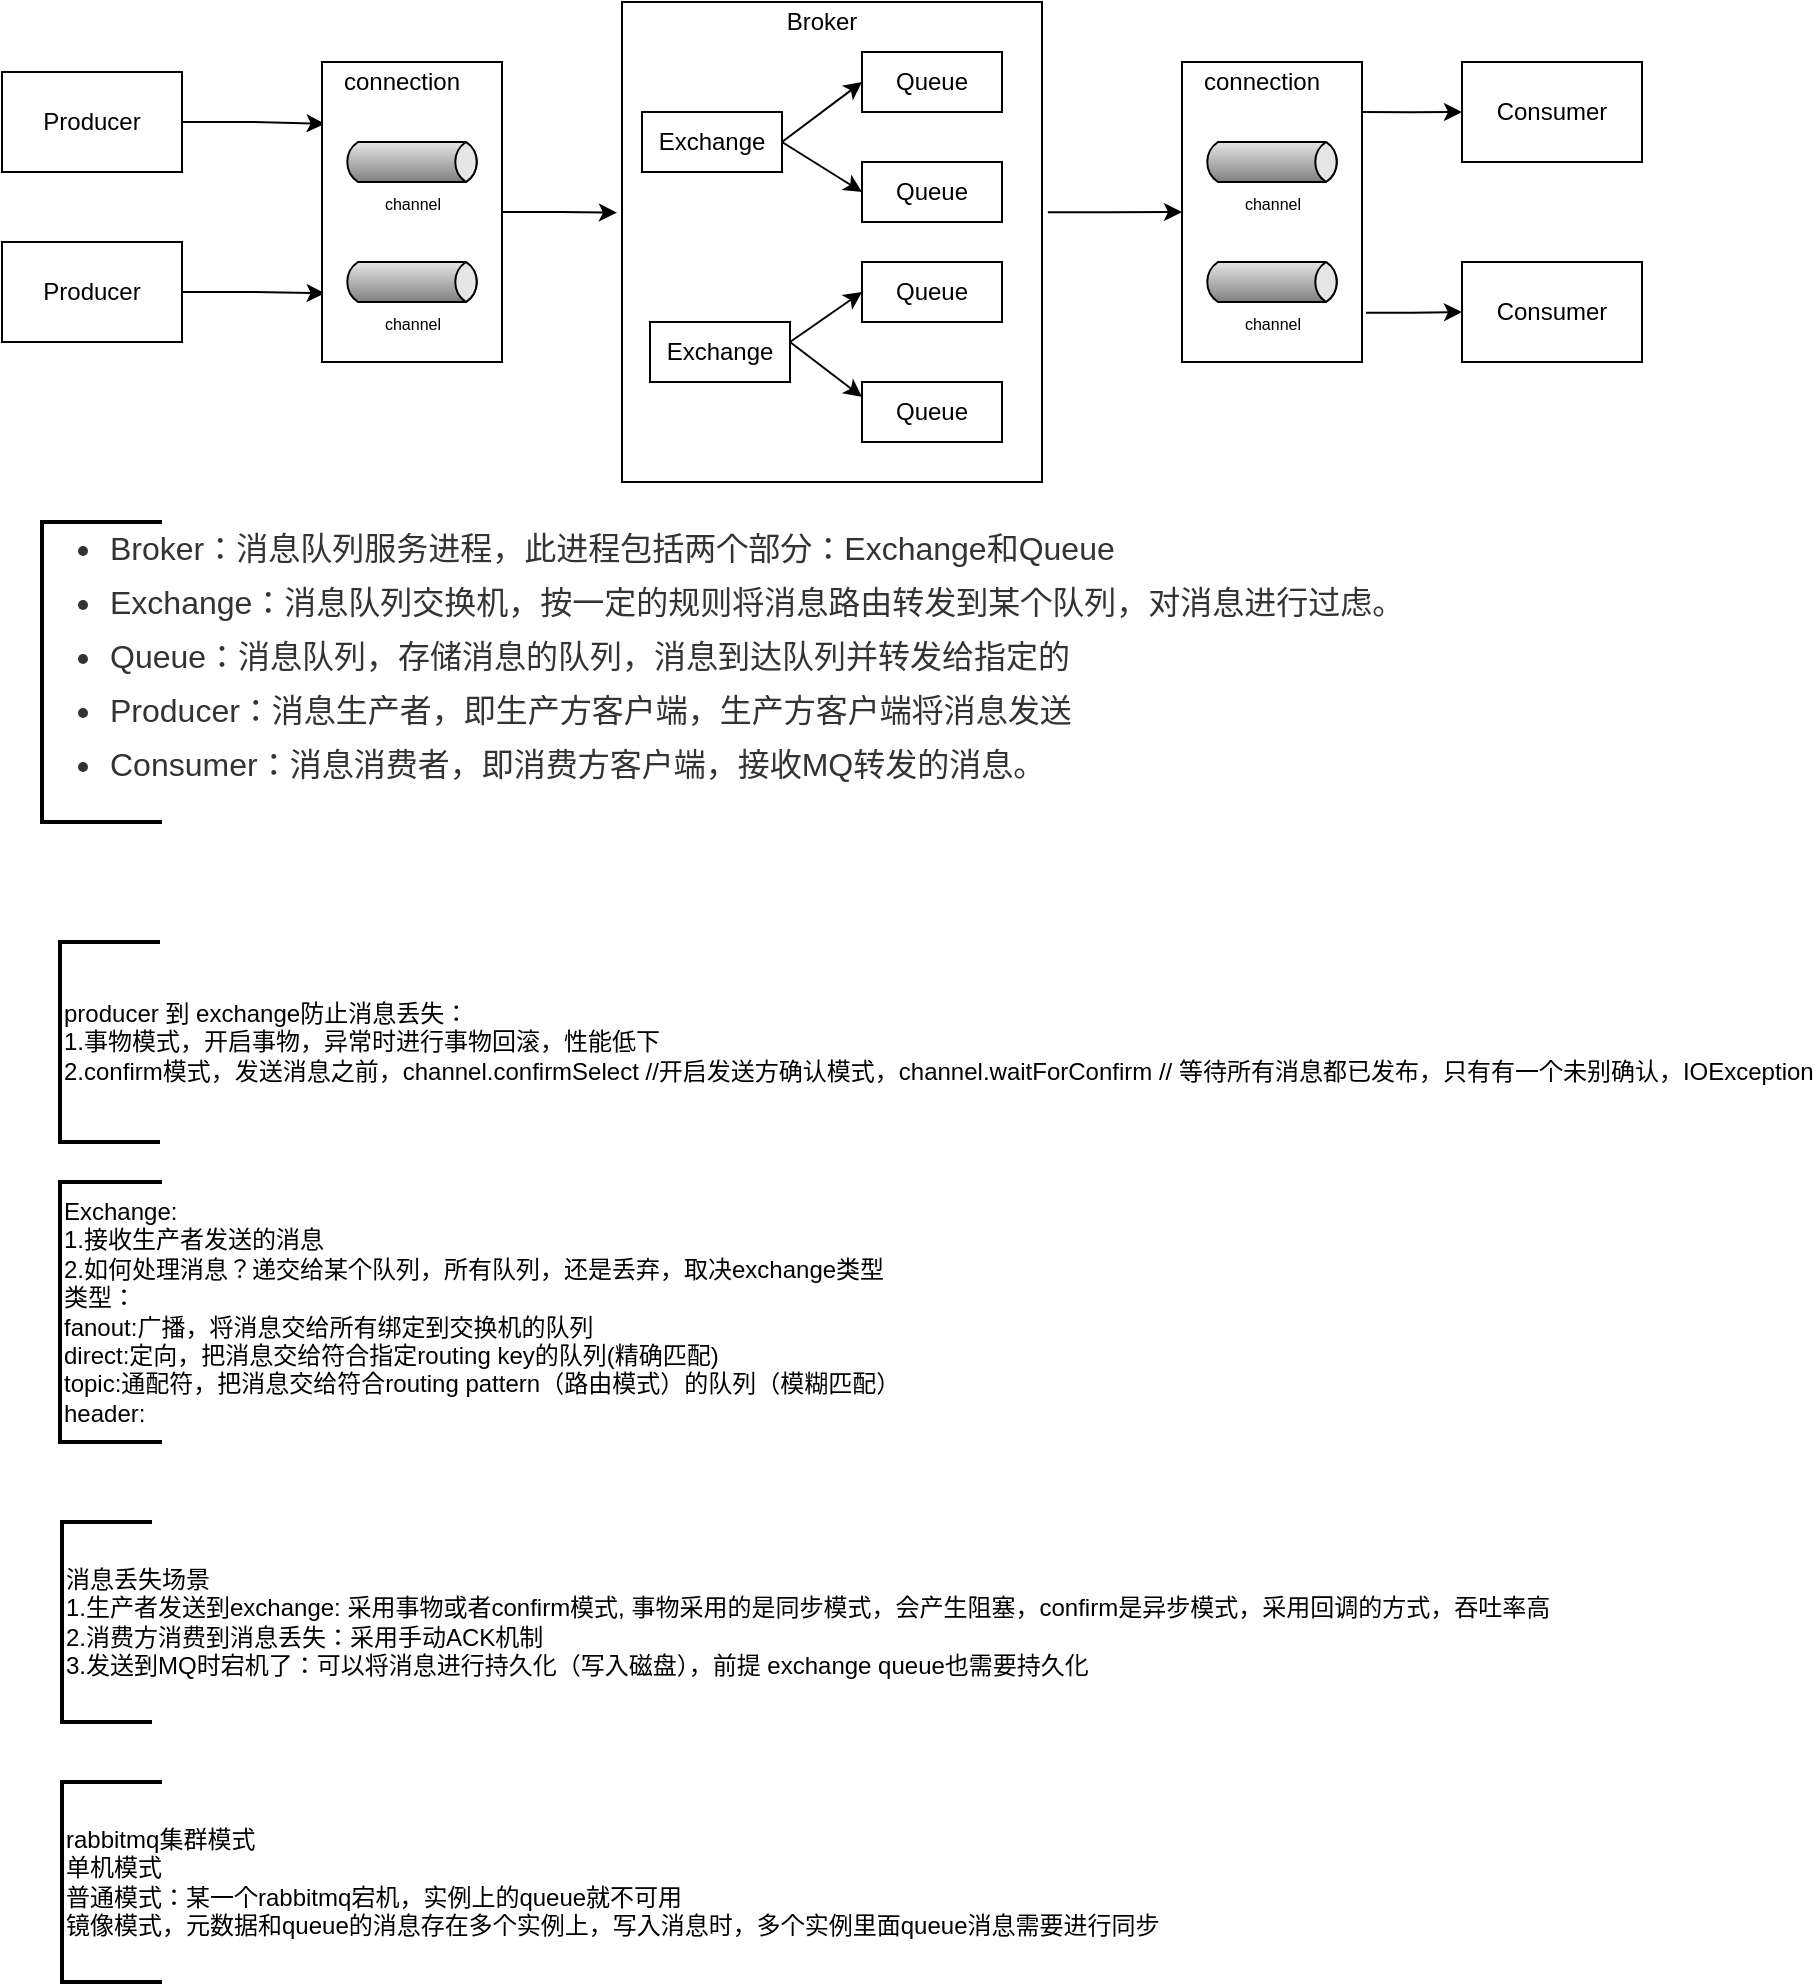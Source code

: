 <mxfile version="14.1.9" type="github">
  <diagram id="YkF_xr2YK-9CTUuaJ1Um" name="Page-1">
    <mxGraphModel dx="782" dy="469" grid="1" gridSize="10" guides="1" tooltips="1" connect="1" arrows="1" fold="1" page="1" pageScale="1" pageWidth="827" pageHeight="1169" math="0" shadow="0">
      <root>
        <mxCell id="0" />
        <mxCell id="1" parent="0" />
        <mxCell id="eu5U1hnf9LweZi0uD29D-2" value="rabbitmq集群模式&lt;br&gt;单机模式&lt;br&gt;普通模式：某一个rabbitmq宕机，实例上的queue就不可用&lt;br&gt;镜像模式，元数据和queue的消息存在多个实例上，写入消息时，多个实例里面queue消息需要进行同步" style="strokeWidth=2;html=1;shape=mxgraph.flowchart.annotation_1;align=left;pointerEvents=1;" parent="1" vertex="1">
          <mxGeometry x="50" y="1270" width="50" height="100" as="geometry" />
        </mxCell>
        <mxCell id="eu5U1hnf9LweZi0uD29D-32" style="edgeStyle=orthogonalEdgeStyle;rounded=0;orthogonalLoop=1;jettySize=auto;html=1;entryX=0.015;entryY=0.206;entryDx=0;entryDy=0;entryPerimeter=0;" parent="1" source="eu5U1hnf9LweZi0uD29D-5" target="eu5U1hnf9LweZi0uD29D-9" edge="1">
          <mxGeometry relative="1" as="geometry" />
        </mxCell>
        <mxCell id="eu5U1hnf9LweZi0uD29D-5" value="Producer" style="rounded=0;whiteSpace=wrap;html=1;" parent="1" vertex="1">
          <mxGeometry x="20" y="415" width="90" height="50" as="geometry" />
        </mxCell>
        <mxCell id="eu5U1hnf9LweZi0uD29D-33" style="edgeStyle=orthogonalEdgeStyle;rounded=0;orthogonalLoop=1;jettySize=auto;html=1;entryX=0.015;entryY=0.771;entryDx=0;entryDy=0;entryPerimeter=0;" parent="1" source="eu5U1hnf9LweZi0uD29D-6" target="eu5U1hnf9LweZi0uD29D-9" edge="1">
          <mxGeometry relative="1" as="geometry" />
        </mxCell>
        <mxCell id="eu5U1hnf9LweZi0uD29D-6" value="Producer" style="rounded=0;whiteSpace=wrap;html=1;" parent="1" vertex="1">
          <mxGeometry x="20" y="500" width="90" height="50" as="geometry" />
        </mxCell>
        <mxCell id="eu5U1hnf9LweZi0uD29D-34" value="" style="edgeStyle=orthogonalEdgeStyle;rounded=0;orthogonalLoop=1;jettySize=auto;html=1;entryX=-0.012;entryY=0.439;entryDx=0;entryDy=0;entryPerimeter=0;" parent="1" source="eu5U1hnf9LweZi0uD29D-9" target="eu5U1hnf9LweZi0uD29D-14" edge="1">
          <mxGeometry relative="1" as="geometry">
            <mxPoint x="320" y="485" as="targetPoint" />
          </mxGeometry>
        </mxCell>
        <mxCell id="eu5U1hnf9LweZi0uD29D-9" value="" style="rounded=0;whiteSpace=wrap;html=1;" parent="1" vertex="1">
          <mxGeometry x="180" y="410" width="90" height="150" as="geometry" />
        </mxCell>
        <mxCell id="eu5U1hnf9LweZi0uD29D-11" value="channel" style="strokeWidth=1;outlineConnect=0;dashed=0;align=center;html=1;fontSize=8;shape=mxgraph.eip.messageChannel;verticalLabelPosition=bottom;labelBackgroundColor=#ffffff;verticalAlign=top;" parent="1" vertex="1">
          <mxGeometry x="190" y="450" width="70" height="20" as="geometry" />
        </mxCell>
        <mxCell id="eu5U1hnf9LweZi0uD29D-13" value="channel" style="strokeWidth=1;outlineConnect=0;dashed=0;align=center;html=1;fontSize=8;shape=mxgraph.eip.messageChannel;verticalLabelPosition=bottom;labelBackgroundColor=#ffffff;verticalAlign=top;" parent="1" vertex="1">
          <mxGeometry x="190" y="510" width="70" height="20" as="geometry" />
        </mxCell>
        <mxCell id="eu5U1hnf9LweZi0uD29D-40" style="edgeStyle=orthogonalEdgeStyle;rounded=0;orthogonalLoop=1;jettySize=auto;html=1;exitX=1.014;exitY=0.438;exitDx=0;exitDy=0;exitPerimeter=0;" parent="1" source="eu5U1hnf9LweZi0uD29D-14" target="eu5U1hnf9LweZi0uD29D-26" edge="1">
          <mxGeometry relative="1" as="geometry" />
        </mxCell>
        <mxCell id="eu5U1hnf9LweZi0uD29D-14" value="" style="rounded=0;whiteSpace=wrap;html=1;" parent="1" vertex="1">
          <mxGeometry x="330" y="380" width="210" height="240" as="geometry" />
        </mxCell>
        <mxCell id="eu5U1hnf9LweZi0uD29D-16" value="Broker&lt;br&gt;" style="text;html=1;strokeColor=none;fillColor=none;align=center;verticalAlign=middle;whiteSpace=wrap;rounded=0;" parent="1" vertex="1">
          <mxGeometry x="410" y="380" width="40" height="20" as="geometry" />
        </mxCell>
        <mxCell id="eu5U1hnf9LweZi0uD29D-17" value="Exchange" style="rounded=0;whiteSpace=wrap;html=1;" parent="1" vertex="1">
          <mxGeometry x="340" y="435" width="70" height="30" as="geometry" />
        </mxCell>
        <mxCell id="eu5U1hnf9LweZi0uD29D-18" value="Exchange" style="rounded=0;whiteSpace=wrap;html=1;" parent="1" vertex="1">
          <mxGeometry x="344" y="540" width="70" height="30" as="geometry" />
        </mxCell>
        <mxCell id="eu5U1hnf9LweZi0uD29D-19" value="Queue" style="rounded=0;whiteSpace=wrap;html=1;" parent="1" vertex="1">
          <mxGeometry x="450" y="405" width="70" height="30" as="geometry" />
        </mxCell>
        <mxCell id="eu5U1hnf9LweZi0uD29D-20" value="Queue" style="rounded=0;whiteSpace=wrap;html=1;" parent="1" vertex="1">
          <mxGeometry x="450" y="460" width="70" height="30" as="geometry" />
        </mxCell>
        <mxCell id="eu5U1hnf9LweZi0uD29D-21" value="Queue" style="rounded=0;whiteSpace=wrap;html=1;" parent="1" vertex="1">
          <mxGeometry x="450" y="510" width="70" height="30" as="geometry" />
        </mxCell>
        <mxCell id="eu5U1hnf9LweZi0uD29D-22" value="Queue" style="rounded=0;whiteSpace=wrap;html=1;" parent="1" vertex="1">
          <mxGeometry x="450" y="570" width="70" height="30" as="geometry" />
        </mxCell>
        <mxCell id="eu5U1hnf9LweZi0uD29D-23" value="connection" style="text;html=1;strokeColor=none;fillColor=none;align=center;verticalAlign=middle;whiteSpace=wrap;rounded=0;" parent="1" vertex="1">
          <mxGeometry x="200" y="410" width="40" height="20" as="geometry" />
        </mxCell>
        <mxCell id="eu5U1hnf9LweZi0uD29D-41" style="edgeStyle=orthogonalEdgeStyle;rounded=0;orthogonalLoop=1;jettySize=auto;html=1;entryX=0;entryY=0.5;entryDx=0;entryDy=0;exitX=1;exitY=0.167;exitDx=0;exitDy=0;exitPerimeter=0;" parent="1" source="eu5U1hnf9LweZi0uD29D-26" target="eu5U1hnf9LweZi0uD29D-30" edge="1">
          <mxGeometry relative="1" as="geometry" />
        </mxCell>
        <mxCell id="eu5U1hnf9LweZi0uD29D-42" style="edgeStyle=orthogonalEdgeStyle;rounded=0;orthogonalLoop=1;jettySize=auto;html=1;exitX=1.022;exitY=0.836;exitDx=0;exitDy=0;exitPerimeter=0;" parent="1" source="eu5U1hnf9LweZi0uD29D-26" target="eu5U1hnf9LweZi0uD29D-31" edge="1">
          <mxGeometry relative="1" as="geometry" />
        </mxCell>
        <mxCell id="eu5U1hnf9LweZi0uD29D-26" value="" style="rounded=0;whiteSpace=wrap;html=1;" parent="1" vertex="1">
          <mxGeometry x="610" y="410" width="90" height="150" as="geometry" />
        </mxCell>
        <mxCell id="eu5U1hnf9LweZi0uD29D-27" value="channel" style="strokeWidth=1;outlineConnect=0;dashed=0;align=center;html=1;fontSize=8;shape=mxgraph.eip.messageChannel;verticalLabelPosition=bottom;labelBackgroundColor=#ffffff;verticalAlign=top;" parent="1" vertex="1">
          <mxGeometry x="620" y="450" width="70" height="20" as="geometry" />
        </mxCell>
        <mxCell id="eu5U1hnf9LweZi0uD29D-28" value="channel" style="strokeWidth=1;outlineConnect=0;dashed=0;align=center;html=1;fontSize=8;shape=mxgraph.eip.messageChannel;verticalLabelPosition=bottom;labelBackgroundColor=#ffffff;verticalAlign=top;" parent="1" vertex="1">
          <mxGeometry x="620" y="510" width="70" height="20" as="geometry" />
        </mxCell>
        <mxCell id="eu5U1hnf9LweZi0uD29D-29" value="connection" style="text;html=1;strokeColor=none;fillColor=none;align=center;verticalAlign=middle;whiteSpace=wrap;rounded=0;" parent="1" vertex="1">
          <mxGeometry x="630" y="410" width="40" height="20" as="geometry" />
        </mxCell>
        <mxCell id="eu5U1hnf9LweZi0uD29D-30" value="Consumer" style="rounded=0;whiteSpace=wrap;html=1;" parent="1" vertex="1">
          <mxGeometry x="750" y="410" width="90" height="50" as="geometry" />
        </mxCell>
        <mxCell id="eu5U1hnf9LweZi0uD29D-31" value="Consumer" style="rounded=0;whiteSpace=wrap;html=1;" parent="1" vertex="1">
          <mxGeometry x="750" y="510" width="90" height="50" as="geometry" />
        </mxCell>
        <mxCell id="eu5U1hnf9LweZi0uD29D-36" value="" style="endArrow=classic;html=1;exitX=1;exitY=0.5;exitDx=0;exitDy=0;entryX=0;entryY=0.5;entryDx=0;entryDy=0;" parent="1" source="eu5U1hnf9LweZi0uD29D-17" target="eu5U1hnf9LweZi0uD29D-19" edge="1">
          <mxGeometry width="50" height="50" relative="1" as="geometry">
            <mxPoint x="420" y="470" as="sourcePoint" />
            <mxPoint x="470" y="420" as="targetPoint" />
          </mxGeometry>
        </mxCell>
        <mxCell id="eu5U1hnf9LweZi0uD29D-37" value="" style="endArrow=classic;html=1;exitX=1;exitY=0.5;exitDx=0;exitDy=0;entryX=0;entryY=0.5;entryDx=0;entryDy=0;" parent="1" source="eu5U1hnf9LweZi0uD29D-17" target="eu5U1hnf9LweZi0uD29D-20" edge="1">
          <mxGeometry width="50" height="50" relative="1" as="geometry">
            <mxPoint x="420" y="460" as="sourcePoint" />
            <mxPoint x="460" y="430" as="targetPoint" />
          </mxGeometry>
        </mxCell>
        <mxCell id="eu5U1hnf9LweZi0uD29D-38" value="" style="endArrow=classic;html=1;exitX=1;exitY=0.5;exitDx=0;exitDy=0;entryX=0;entryY=0.5;entryDx=0;entryDy=0;" parent="1" target="eu5U1hnf9LweZi0uD29D-21" edge="1">
          <mxGeometry width="50" height="50" relative="1" as="geometry">
            <mxPoint x="414" y="550" as="sourcePoint" />
            <mxPoint x="447" y="522" as="targetPoint" />
          </mxGeometry>
        </mxCell>
        <mxCell id="eu5U1hnf9LweZi0uD29D-39" value="" style="endArrow=classic;html=1;exitX=1;exitY=0.5;exitDx=0;exitDy=0;entryX=0;entryY=0.25;entryDx=0;entryDy=0;" parent="1" target="eu5U1hnf9LweZi0uD29D-22" edge="1">
          <mxGeometry width="50" height="50" relative="1" as="geometry">
            <mxPoint x="414" y="550" as="sourcePoint" />
            <mxPoint x="454" y="575" as="targetPoint" />
          </mxGeometry>
        </mxCell>
        <mxCell id="eu5U1hnf9LweZi0uD29D-43" value="&lt;ul style=&quot;box-sizing: border-box ; outline: 0px ; margin: 0px 0px 24px ; padding: 0px ; list-style: none ; font-size: 16px ; overflow-wrap: break-word ; color: rgb(51 , 51 , 51) ; font-family: , &amp;#34;sf ui text&amp;#34; , &amp;#34;arial&amp;#34; , &amp;#34;pingfang sc&amp;#34; , &amp;#34;hiragino sans gb&amp;#34; , &amp;#34;microsoft yahei&amp;#34; , &amp;#34;wenquanyi micro hei&amp;#34; , sans-serif , &amp;#34;simhei&amp;#34; , &amp;#34;simsun&amp;#34; ; background-color: rgb(255 , 255 , 255)&quot;&gt;&lt;li style=&quot;box-sizing: border-box ; outline: 0px ; margin: 8px 0px 0px 32px ; padding: 0px ; list-style: disc ; overflow-wrap: break-word&quot;&gt;&lt;span style=&quot;box-sizing: border-box ; outline: 0px ; margin: 0px ; padding: 0px ; overflow-wrap: break-word&quot;&gt;Broker&lt;/span&gt;&lt;span style=&quot;box-sizing: border-box ; outline: 0px ; margin: 0px ; padding: 0px ; overflow-wrap: break-word&quot;&gt;：消息队列服务进程，此进程包括两个部分：&lt;/span&gt;&lt;span style=&quot;box-sizing: border-box ; outline: 0px ; margin: 0px ; padding: 0px ; overflow-wrap: break-word&quot;&gt;Exchange&lt;/span&gt;&lt;span style=&quot;box-sizing: border-box ; outline: 0px ; margin: 0px ; padding: 0px ; overflow-wrap: break-word&quot;&gt;和&lt;/span&gt;&lt;span style=&quot;box-sizing: border-box ; outline: 0px ; margin: 0px ; padding: 0px ; overflow-wrap: break-word&quot;&gt;Queue&lt;/span&gt;&lt;/li&gt;&lt;li style=&quot;box-sizing: border-box ; outline: 0px ; margin: 8px 0px 0px 32px ; padding: 0px ; list-style: disc ; overflow-wrap: break-word&quot;&gt;&lt;span style=&quot;box-sizing: border-box ; outline: 0px ; margin: 0px ; padding: 0px ; overflow-wrap: break-word&quot;&gt;Exchange&lt;/span&gt;&lt;span style=&quot;box-sizing: border-box ; outline: 0px ; margin: 0px ; padding: 0px ; overflow-wrap: break-word&quot;&gt;：消息队列交换机，按一定的规则将消息路由转发到某个队列，对消息进行过虑。&lt;/span&gt;&lt;/li&gt;&lt;li style=&quot;box-sizing: border-box ; outline: 0px ; margin: 8px 0px 0px 32px ; padding: 0px ; list-style: disc ; overflow-wrap: break-word&quot;&gt;&lt;span style=&quot;box-sizing: border-box ; outline: 0px ; margin: 0px ; padding: 0px ; overflow-wrap: break-word&quot;&gt;Queue&lt;/span&gt;&lt;span style=&quot;box-sizing: border-box ; outline: 0px ; margin: 0px ; padding: 0px ; overflow-wrap: break-word&quot;&gt;：消息队列，存储消息的队列，消息到达队列并转发给指定的&lt;/span&gt;&lt;/li&gt;&lt;li style=&quot;box-sizing: border-box ; outline: 0px ; margin: 8px 0px 0px 32px ; padding: 0px ; list-style: disc ; overflow-wrap: break-word&quot;&gt;&lt;span style=&quot;box-sizing: border-box ; outline: 0px ; margin: 0px ; padding: 0px ; overflow-wrap: break-word&quot;&gt;Producer&lt;/span&gt;&lt;span style=&quot;box-sizing: border-box ; outline: 0px ; margin: 0px ; padding: 0px ; overflow-wrap: break-word&quot;&gt;：消息生产者，即生产方客户端，生产方客户端将消息发送&lt;/span&gt;&lt;/li&gt;&lt;li style=&quot;box-sizing: border-box ; outline: 0px ; margin: 8px 0px 0px 32px ; padding: 0px ; list-style: disc ; overflow-wrap: break-word&quot;&gt;&lt;span style=&quot;box-sizing: border-box ; outline: 0px ; margin: 0px ; padding: 0px ; overflow-wrap: break-word&quot;&gt;Consumer&lt;/span&gt;&lt;span style=&quot;box-sizing: border-box ; outline: 0px ; margin: 0px ; padding: 0px ; overflow-wrap: break-word&quot;&gt;：消息消费者，即消费方客户端，接收&lt;/span&gt;&lt;span style=&quot;box-sizing: border-box ; outline: 0px ; margin: 0px ; padding: 0px ; overflow-wrap: break-word&quot;&gt;MQ&lt;/span&gt;&lt;span style=&quot;box-sizing: border-box ; outline: 0px ; margin: 0px ; padding: 0px ; overflow-wrap: break-word&quot;&gt;转发的消息。&lt;/span&gt;&lt;/li&gt;&lt;/ul&gt;" style="strokeWidth=2;html=1;shape=mxgraph.flowchart.annotation_1;align=left;pointerEvents=1;" parent="1" vertex="1">
          <mxGeometry x="40" y="640" width="60" height="150" as="geometry" />
        </mxCell>
        <mxCell id="eu5U1hnf9LweZi0uD29D-44" value="producer 到 exchange防止消息丢失：&lt;br&gt;1.事物模式，开启事物，异常时进行事物回滚，性能低下&lt;br&gt;2.confirm模式，发送消息之前，channel.confirmSelect //开启发送方确认模式，channel.waitForConfirm // 等待所有消息都已发布，只有有一个未别确认，IOException" style="strokeWidth=2;html=1;shape=mxgraph.flowchart.annotation_1;align=left;pointerEvents=1;" parent="1" vertex="1">
          <mxGeometry x="49" y="850" width="50" height="100" as="geometry" />
        </mxCell>
        <mxCell id="eu5U1hnf9LweZi0uD29D-45" value="Exchange:&lt;br&gt;1.接收生产者发送的消息&lt;br&gt;2.如何处理消息？递交给某个队列，所有队列，还是丢弃，取决exchange类型&lt;br&gt;类型：&lt;br&gt;fanout:广播，将消息交给所有绑定到交换机的队列&lt;br&gt;direct:定向，把消息交给符合指定routing key的队列(精确匹配)&lt;br&gt;topic:通配符，把消息交给符合routing pattern（路由模式）的队列（模糊匹配）&lt;br&gt;header:" style="strokeWidth=2;html=1;shape=mxgraph.flowchart.annotation_1;align=left;pointerEvents=1;" parent="1" vertex="1">
          <mxGeometry x="49" y="970" width="51" height="130" as="geometry" />
        </mxCell>
        <mxCell id="eu5U1hnf9LweZi0uD29D-46" value="消息丢失场景&lt;br&gt;1.生产者发送到exchange: 采用事物或者confirm模式, 事物采用的是同步模式，会产生阻塞，confirm是异步模式，采用回调的方式，吞吐率高&lt;br&gt;2.消费方消费到消息丢失：采用手动ACK机制&lt;br&gt;3.发送到MQ时宕机了：可以将消息进行持久化（写入磁盘），前提 exchange queue也需要持久化" style="strokeWidth=2;html=1;shape=mxgraph.flowchart.annotation_1;align=left;pointerEvents=1;" parent="1" vertex="1">
          <mxGeometry x="50" y="1140" width="45" height="100" as="geometry" />
        </mxCell>
      </root>
    </mxGraphModel>
  </diagram>
</mxfile>

